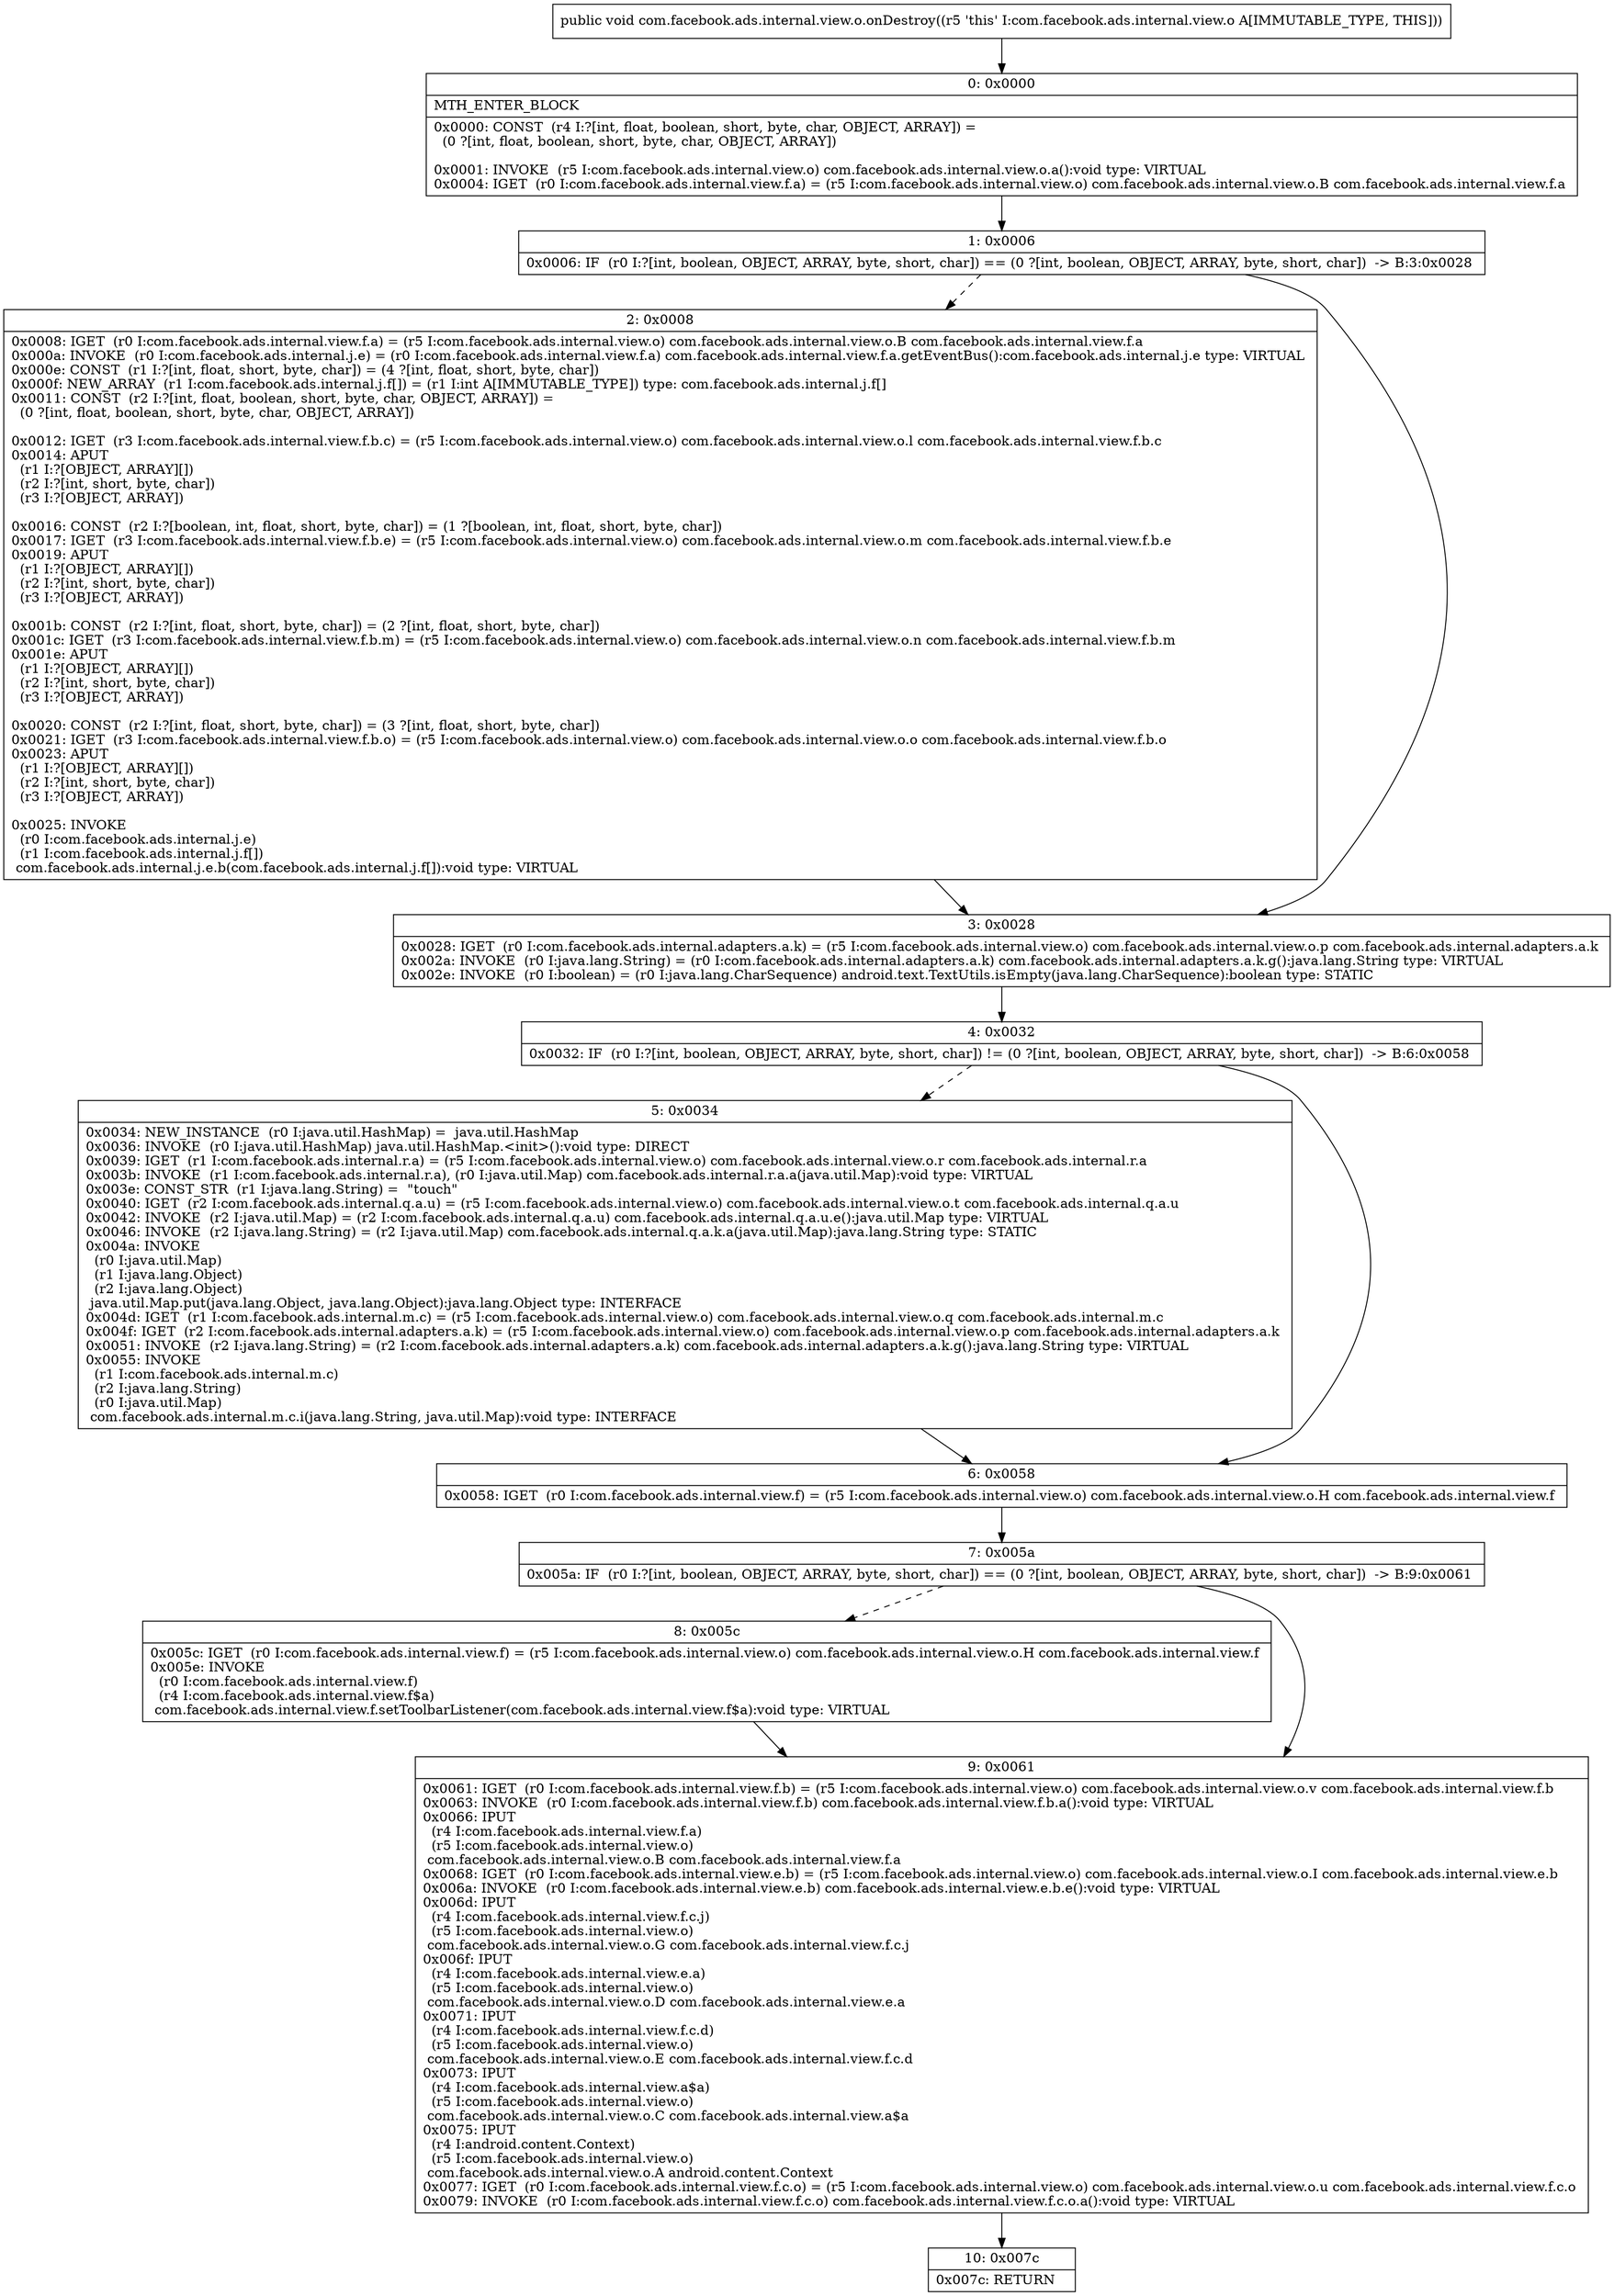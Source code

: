 digraph "CFG forcom.facebook.ads.internal.view.o.onDestroy()V" {
Node_0 [shape=record,label="{0\:\ 0x0000|MTH_ENTER_BLOCK\l|0x0000: CONST  (r4 I:?[int, float, boolean, short, byte, char, OBJECT, ARRAY]) = \l  (0 ?[int, float, boolean, short, byte, char, OBJECT, ARRAY])\l \l0x0001: INVOKE  (r5 I:com.facebook.ads.internal.view.o) com.facebook.ads.internal.view.o.a():void type: VIRTUAL \l0x0004: IGET  (r0 I:com.facebook.ads.internal.view.f.a) = (r5 I:com.facebook.ads.internal.view.o) com.facebook.ads.internal.view.o.B com.facebook.ads.internal.view.f.a \l}"];
Node_1 [shape=record,label="{1\:\ 0x0006|0x0006: IF  (r0 I:?[int, boolean, OBJECT, ARRAY, byte, short, char]) == (0 ?[int, boolean, OBJECT, ARRAY, byte, short, char])  \-\> B:3:0x0028 \l}"];
Node_2 [shape=record,label="{2\:\ 0x0008|0x0008: IGET  (r0 I:com.facebook.ads.internal.view.f.a) = (r5 I:com.facebook.ads.internal.view.o) com.facebook.ads.internal.view.o.B com.facebook.ads.internal.view.f.a \l0x000a: INVOKE  (r0 I:com.facebook.ads.internal.j.e) = (r0 I:com.facebook.ads.internal.view.f.a) com.facebook.ads.internal.view.f.a.getEventBus():com.facebook.ads.internal.j.e type: VIRTUAL \l0x000e: CONST  (r1 I:?[int, float, short, byte, char]) = (4 ?[int, float, short, byte, char]) \l0x000f: NEW_ARRAY  (r1 I:com.facebook.ads.internal.j.f[]) = (r1 I:int A[IMMUTABLE_TYPE]) type: com.facebook.ads.internal.j.f[] \l0x0011: CONST  (r2 I:?[int, float, boolean, short, byte, char, OBJECT, ARRAY]) = \l  (0 ?[int, float, boolean, short, byte, char, OBJECT, ARRAY])\l \l0x0012: IGET  (r3 I:com.facebook.ads.internal.view.f.b.c) = (r5 I:com.facebook.ads.internal.view.o) com.facebook.ads.internal.view.o.l com.facebook.ads.internal.view.f.b.c \l0x0014: APUT  \l  (r1 I:?[OBJECT, ARRAY][])\l  (r2 I:?[int, short, byte, char])\l  (r3 I:?[OBJECT, ARRAY])\l \l0x0016: CONST  (r2 I:?[boolean, int, float, short, byte, char]) = (1 ?[boolean, int, float, short, byte, char]) \l0x0017: IGET  (r3 I:com.facebook.ads.internal.view.f.b.e) = (r5 I:com.facebook.ads.internal.view.o) com.facebook.ads.internal.view.o.m com.facebook.ads.internal.view.f.b.e \l0x0019: APUT  \l  (r1 I:?[OBJECT, ARRAY][])\l  (r2 I:?[int, short, byte, char])\l  (r3 I:?[OBJECT, ARRAY])\l \l0x001b: CONST  (r2 I:?[int, float, short, byte, char]) = (2 ?[int, float, short, byte, char]) \l0x001c: IGET  (r3 I:com.facebook.ads.internal.view.f.b.m) = (r5 I:com.facebook.ads.internal.view.o) com.facebook.ads.internal.view.o.n com.facebook.ads.internal.view.f.b.m \l0x001e: APUT  \l  (r1 I:?[OBJECT, ARRAY][])\l  (r2 I:?[int, short, byte, char])\l  (r3 I:?[OBJECT, ARRAY])\l \l0x0020: CONST  (r2 I:?[int, float, short, byte, char]) = (3 ?[int, float, short, byte, char]) \l0x0021: IGET  (r3 I:com.facebook.ads.internal.view.f.b.o) = (r5 I:com.facebook.ads.internal.view.o) com.facebook.ads.internal.view.o.o com.facebook.ads.internal.view.f.b.o \l0x0023: APUT  \l  (r1 I:?[OBJECT, ARRAY][])\l  (r2 I:?[int, short, byte, char])\l  (r3 I:?[OBJECT, ARRAY])\l \l0x0025: INVOKE  \l  (r0 I:com.facebook.ads.internal.j.e)\l  (r1 I:com.facebook.ads.internal.j.f[])\l com.facebook.ads.internal.j.e.b(com.facebook.ads.internal.j.f[]):void type: VIRTUAL \l}"];
Node_3 [shape=record,label="{3\:\ 0x0028|0x0028: IGET  (r0 I:com.facebook.ads.internal.adapters.a.k) = (r5 I:com.facebook.ads.internal.view.o) com.facebook.ads.internal.view.o.p com.facebook.ads.internal.adapters.a.k \l0x002a: INVOKE  (r0 I:java.lang.String) = (r0 I:com.facebook.ads.internal.adapters.a.k) com.facebook.ads.internal.adapters.a.k.g():java.lang.String type: VIRTUAL \l0x002e: INVOKE  (r0 I:boolean) = (r0 I:java.lang.CharSequence) android.text.TextUtils.isEmpty(java.lang.CharSequence):boolean type: STATIC \l}"];
Node_4 [shape=record,label="{4\:\ 0x0032|0x0032: IF  (r0 I:?[int, boolean, OBJECT, ARRAY, byte, short, char]) != (0 ?[int, boolean, OBJECT, ARRAY, byte, short, char])  \-\> B:6:0x0058 \l}"];
Node_5 [shape=record,label="{5\:\ 0x0034|0x0034: NEW_INSTANCE  (r0 I:java.util.HashMap) =  java.util.HashMap \l0x0036: INVOKE  (r0 I:java.util.HashMap) java.util.HashMap.\<init\>():void type: DIRECT \l0x0039: IGET  (r1 I:com.facebook.ads.internal.r.a) = (r5 I:com.facebook.ads.internal.view.o) com.facebook.ads.internal.view.o.r com.facebook.ads.internal.r.a \l0x003b: INVOKE  (r1 I:com.facebook.ads.internal.r.a), (r0 I:java.util.Map) com.facebook.ads.internal.r.a.a(java.util.Map):void type: VIRTUAL \l0x003e: CONST_STR  (r1 I:java.lang.String) =  \"touch\" \l0x0040: IGET  (r2 I:com.facebook.ads.internal.q.a.u) = (r5 I:com.facebook.ads.internal.view.o) com.facebook.ads.internal.view.o.t com.facebook.ads.internal.q.a.u \l0x0042: INVOKE  (r2 I:java.util.Map) = (r2 I:com.facebook.ads.internal.q.a.u) com.facebook.ads.internal.q.a.u.e():java.util.Map type: VIRTUAL \l0x0046: INVOKE  (r2 I:java.lang.String) = (r2 I:java.util.Map) com.facebook.ads.internal.q.a.k.a(java.util.Map):java.lang.String type: STATIC \l0x004a: INVOKE  \l  (r0 I:java.util.Map)\l  (r1 I:java.lang.Object)\l  (r2 I:java.lang.Object)\l java.util.Map.put(java.lang.Object, java.lang.Object):java.lang.Object type: INTERFACE \l0x004d: IGET  (r1 I:com.facebook.ads.internal.m.c) = (r5 I:com.facebook.ads.internal.view.o) com.facebook.ads.internal.view.o.q com.facebook.ads.internal.m.c \l0x004f: IGET  (r2 I:com.facebook.ads.internal.adapters.a.k) = (r5 I:com.facebook.ads.internal.view.o) com.facebook.ads.internal.view.o.p com.facebook.ads.internal.adapters.a.k \l0x0051: INVOKE  (r2 I:java.lang.String) = (r2 I:com.facebook.ads.internal.adapters.a.k) com.facebook.ads.internal.adapters.a.k.g():java.lang.String type: VIRTUAL \l0x0055: INVOKE  \l  (r1 I:com.facebook.ads.internal.m.c)\l  (r2 I:java.lang.String)\l  (r0 I:java.util.Map)\l com.facebook.ads.internal.m.c.i(java.lang.String, java.util.Map):void type: INTERFACE \l}"];
Node_6 [shape=record,label="{6\:\ 0x0058|0x0058: IGET  (r0 I:com.facebook.ads.internal.view.f) = (r5 I:com.facebook.ads.internal.view.o) com.facebook.ads.internal.view.o.H com.facebook.ads.internal.view.f \l}"];
Node_7 [shape=record,label="{7\:\ 0x005a|0x005a: IF  (r0 I:?[int, boolean, OBJECT, ARRAY, byte, short, char]) == (0 ?[int, boolean, OBJECT, ARRAY, byte, short, char])  \-\> B:9:0x0061 \l}"];
Node_8 [shape=record,label="{8\:\ 0x005c|0x005c: IGET  (r0 I:com.facebook.ads.internal.view.f) = (r5 I:com.facebook.ads.internal.view.o) com.facebook.ads.internal.view.o.H com.facebook.ads.internal.view.f \l0x005e: INVOKE  \l  (r0 I:com.facebook.ads.internal.view.f)\l  (r4 I:com.facebook.ads.internal.view.f$a)\l com.facebook.ads.internal.view.f.setToolbarListener(com.facebook.ads.internal.view.f$a):void type: VIRTUAL \l}"];
Node_9 [shape=record,label="{9\:\ 0x0061|0x0061: IGET  (r0 I:com.facebook.ads.internal.view.f.b) = (r5 I:com.facebook.ads.internal.view.o) com.facebook.ads.internal.view.o.v com.facebook.ads.internal.view.f.b \l0x0063: INVOKE  (r0 I:com.facebook.ads.internal.view.f.b) com.facebook.ads.internal.view.f.b.a():void type: VIRTUAL \l0x0066: IPUT  \l  (r4 I:com.facebook.ads.internal.view.f.a)\l  (r5 I:com.facebook.ads.internal.view.o)\l com.facebook.ads.internal.view.o.B com.facebook.ads.internal.view.f.a \l0x0068: IGET  (r0 I:com.facebook.ads.internal.view.e.b) = (r5 I:com.facebook.ads.internal.view.o) com.facebook.ads.internal.view.o.I com.facebook.ads.internal.view.e.b \l0x006a: INVOKE  (r0 I:com.facebook.ads.internal.view.e.b) com.facebook.ads.internal.view.e.b.e():void type: VIRTUAL \l0x006d: IPUT  \l  (r4 I:com.facebook.ads.internal.view.f.c.j)\l  (r5 I:com.facebook.ads.internal.view.o)\l com.facebook.ads.internal.view.o.G com.facebook.ads.internal.view.f.c.j \l0x006f: IPUT  \l  (r4 I:com.facebook.ads.internal.view.e.a)\l  (r5 I:com.facebook.ads.internal.view.o)\l com.facebook.ads.internal.view.o.D com.facebook.ads.internal.view.e.a \l0x0071: IPUT  \l  (r4 I:com.facebook.ads.internal.view.f.c.d)\l  (r5 I:com.facebook.ads.internal.view.o)\l com.facebook.ads.internal.view.o.E com.facebook.ads.internal.view.f.c.d \l0x0073: IPUT  \l  (r4 I:com.facebook.ads.internal.view.a$a)\l  (r5 I:com.facebook.ads.internal.view.o)\l com.facebook.ads.internal.view.o.C com.facebook.ads.internal.view.a$a \l0x0075: IPUT  \l  (r4 I:android.content.Context)\l  (r5 I:com.facebook.ads.internal.view.o)\l com.facebook.ads.internal.view.o.A android.content.Context \l0x0077: IGET  (r0 I:com.facebook.ads.internal.view.f.c.o) = (r5 I:com.facebook.ads.internal.view.o) com.facebook.ads.internal.view.o.u com.facebook.ads.internal.view.f.c.o \l0x0079: INVOKE  (r0 I:com.facebook.ads.internal.view.f.c.o) com.facebook.ads.internal.view.f.c.o.a():void type: VIRTUAL \l}"];
Node_10 [shape=record,label="{10\:\ 0x007c|0x007c: RETURN   \l}"];
MethodNode[shape=record,label="{public void com.facebook.ads.internal.view.o.onDestroy((r5 'this' I:com.facebook.ads.internal.view.o A[IMMUTABLE_TYPE, THIS])) }"];
MethodNode -> Node_0;
Node_0 -> Node_1;
Node_1 -> Node_2[style=dashed];
Node_1 -> Node_3;
Node_2 -> Node_3;
Node_3 -> Node_4;
Node_4 -> Node_5[style=dashed];
Node_4 -> Node_6;
Node_5 -> Node_6;
Node_6 -> Node_7;
Node_7 -> Node_8[style=dashed];
Node_7 -> Node_9;
Node_8 -> Node_9;
Node_9 -> Node_10;
}

